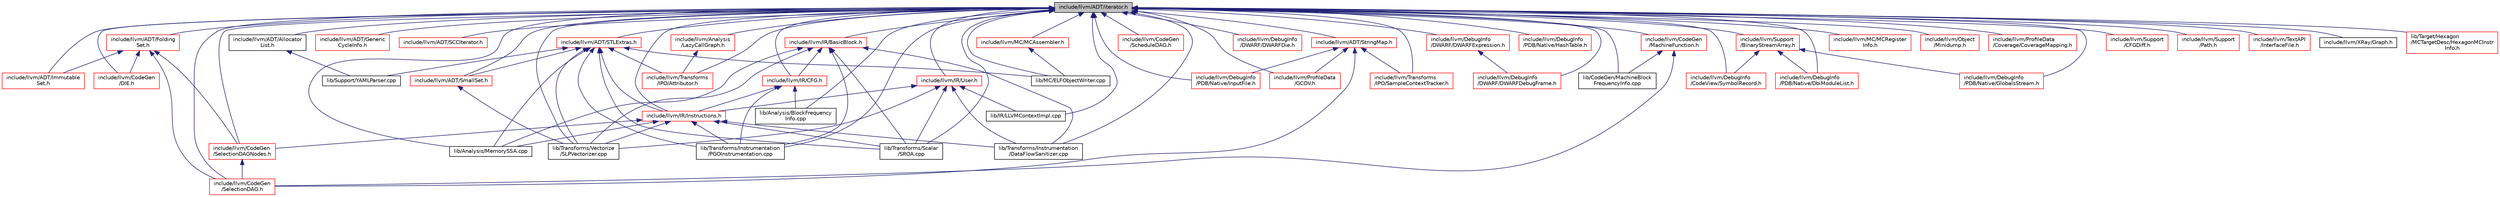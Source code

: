 digraph "include/llvm/ADT/iterator.h"
{
 // LATEX_PDF_SIZE
  bgcolor="transparent";
  edge [fontname="Helvetica",fontsize="10",labelfontname="Helvetica",labelfontsize="10"];
  node [fontname="Helvetica",fontsize="10",shape=record];
  Node1 [label="include/llvm/ADT/iterator.h",height=0.2,width=0.4,color="black", fillcolor="grey75", style="filled", fontcolor="black",tooltip=" "];
  Node1 -> Node2 [dir="back",color="midnightblue",fontsize="10",style="solid",fontname="Helvetica"];
  Node2 [label="include/llvm/ADT/Allocator\lList.h",height=0.2,width=0.4,color="black",URL="$AllocatorList_8h.html",tooltip=" "];
  Node2 -> Node3 [dir="back",color="midnightblue",fontsize="10",style="solid",fontname="Helvetica"];
  Node3 [label="lib/Support/YAMLParser.cpp",height=0.2,width=0.4,color="black",URL="$YAMLParser_8cpp.html",tooltip=" "];
  Node1 -> Node4 [dir="back",color="midnightblue",fontsize="10",style="solid",fontname="Helvetica"];
  Node4 [label="include/llvm/ADT/Folding\lSet.h",height=0.2,width=0.4,color="red",URL="$FoldingSet_8h.html",tooltip=" "];
  Node4 -> Node7 [dir="back",color="midnightblue",fontsize="10",style="solid",fontname="Helvetica"];
  Node7 [label="include/llvm/ADT/Immutable\lSet.h",height=0.2,width=0.4,color="red",URL="$ImmutableSet_8h.html",tooltip=" "];
  Node4 -> Node221 [dir="back",color="midnightblue",fontsize="10",style="solid",fontname="Helvetica"];
  Node221 [label="include/llvm/CodeGen\l/DIE.h",height=0.2,width=0.4,color="red",URL="$DIE_8h.html",tooltip=" "];
  Node4 -> Node259 [dir="back",color="midnightblue",fontsize="10",style="solid",fontname="Helvetica"];
  Node259 [label="include/llvm/CodeGen\l/SelectionDAG.h",height=0.2,width=0.4,color="red",URL="$SelectionDAG_8h.html",tooltip=" "];
  Node4 -> Node1016 [dir="back",color="midnightblue",fontsize="10",style="solid",fontname="Helvetica"];
  Node1016 [label="include/llvm/CodeGen\l/SelectionDAGNodes.h",height=0.2,width=0.4,color="red",URL="$SelectionDAGNodes_8h.html",tooltip=" "];
  Node1016 -> Node259 [dir="back",color="midnightblue",fontsize="10",style="solid",fontname="Helvetica"];
  Node1 -> Node1096 [dir="back",color="midnightblue",fontsize="10",style="solid",fontname="Helvetica"];
  Node1096 [label="include/llvm/ADT/Generic\lCycleInfo.h",height=0.2,width=0.4,color="red",URL="$GenericCycleInfo_8h.html",tooltip="Find all cycles in a control-flow graph, including irreducible loops."];
  Node1 -> Node7 [dir="back",color="midnightblue",fontsize="10",style="solid",fontname="Helvetica"];
  Node1 -> Node1110 [dir="back",color="midnightblue",fontsize="10",style="solid",fontname="Helvetica"];
  Node1110 [label="include/llvm/ADT/SCCIterator.h",height=0.2,width=0.4,color="red",URL="$SCCIterator_8h.html",tooltip=" "];
  Node1 -> Node1124 [dir="back",color="midnightblue",fontsize="10",style="solid",fontname="Helvetica"];
  Node1124 [label="include/llvm/ADT/SmallSet.h",height=0.2,width=0.4,color="red",URL="$SmallSet_8h.html",tooltip=" "];
  Node1124 -> Node120 [dir="back",color="midnightblue",fontsize="10",style="solid",fontname="Helvetica"];
  Node120 [label="lib/Transforms/Vectorize\l/SLPVectorizer.cpp",height=0.2,width=0.4,color="black",URL="$SLPVectorizer_8cpp.html",tooltip=" "];
  Node1 -> Node1805 [dir="back",color="midnightblue",fontsize="10",style="solid",fontname="Helvetica"];
  Node1805 [label="include/llvm/ADT/STLExtras.h",height=0.2,width=0.4,color="red",URL="$STLExtras_8h.html",tooltip=" "];
  Node1805 -> Node1124 [dir="back",color="midnightblue",fontsize="10",style="solid",fontname="Helvetica"];
  Node1805 -> Node3893 [dir="back",color="midnightblue",fontsize="10",style="solid",fontname="Helvetica"];
  Node3893 [label="include/llvm/IR/Instructions.h",height=0.2,width=0.4,color="red",URL="$Instructions_8h.html",tooltip=" "];
  Node3893 -> Node1016 [dir="back",color="midnightblue",fontsize="10",style="solid",fontname="Helvetica"];
  Node3893 -> Node2004 [dir="back",color="midnightblue",fontsize="10",style="solid",fontname="Helvetica"];
  Node2004 [label="lib/Analysis/MemorySSA.cpp",height=0.2,width=0.4,color="black",URL="$MemorySSA_8cpp.html",tooltip=" "];
  Node3893 -> Node1212 [dir="back",color="midnightblue",fontsize="10",style="solid",fontname="Helvetica"];
  Node1212 [label="lib/Transforms/Instrumentation\l/DataFlowSanitizer.cpp",height=0.2,width=0.4,color="black",URL="$DataFlowSanitizer_8cpp.html",tooltip=" "];
  Node3893 -> Node2008 [dir="back",color="midnightblue",fontsize="10",style="solid",fontname="Helvetica"];
  Node2008 [label="lib/Transforms/Instrumentation\l/PGOInstrumentation.cpp",height=0.2,width=0.4,color="black",URL="$PGOInstrumentation_8cpp.html",tooltip=" "];
  Node3893 -> Node1756 [dir="back",color="midnightblue",fontsize="10",style="solid",fontname="Helvetica"];
  Node1756 [label="lib/Transforms/Scalar\l/SROA.cpp",height=0.2,width=0.4,color="black",URL="$SROA_8cpp.html",tooltip=" "];
  Node3893 -> Node120 [dir="back",color="midnightblue",fontsize="10",style="solid",fontname="Helvetica"];
  Node1805 -> Node2031 [dir="back",color="midnightblue",fontsize="10",style="solid",fontname="Helvetica"];
  Node2031 [label="include/llvm/Transforms\l/IPO/Attributor.h",height=0.2,width=0.4,color="red",URL="$Attributor_8h.html",tooltip=" "];
  Node1805 -> Node2004 [dir="back",color="midnightblue",fontsize="10",style="solid",fontname="Helvetica"];
  Node1805 -> Node2690 [dir="back",color="midnightblue",fontsize="10",style="solid",fontname="Helvetica"];
  Node2690 [label="lib/MC/ELFObjectWriter.cpp",height=0.2,width=0.4,color="black",URL="$ELFObjectWriter_8cpp.html",tooltip=" "];
  Node1805 -> Node3 [dir="back",color="midnightblue",fontsize="10",style="solid",fontname="Helvetica"];
  Node1805 -> Node2008 [dir="back",color="midnightblue",fontsize="10",style="solid",fontname="Helvetica"];
  Node1805 -> Node1756 [dir="back",color="midnightblue",fontsize="10",style="solid",fontname="Helvetica"];
  Node1805 -> Node120 [dir="back",color="midnightblue",fontsize="10",style="solid",fontname="Helvetica"];
  Node1 -> Node4436 [dir="back",color="midnightblue",fontsize="10",style="solid",fontname="Helvetica"];
  Node4436 [label="include/llvm/ADT/StringMap.h",height=0.2,width=0.4,color="red",URL="$ADT_2StringMap_8h.html",tooltip=" "];
  Node4436 -> Node259 [dir="back",color="midnightblue",fontsize="10",style="solid",fontname="Helvetica"];
  Node4436 -> Node3080 [dir="back",color="midnightblue",fontsize="10",style="solid",fontname="Helvetica"];
  Node3080 [label="include/llvm/DebugInfo\l/PDB/Native/InputFile.h",height=0.2,width=0.4,color="red",URL="$InputFile_8h.html",tooltip=" "];
  Node4436 -> Node3516 [dir="back",color="midnightblue",fontsize="10",style="solid",fontname="Helvetica"];
  Node3516 [label="include/llvm/ProfileData\l/GCOV.h",height=0.2,width=0.4,color="red",URL="$GCOV_8h.html",tooltip=" "];
  Node4436 -> Node2944 [dir="back",color="midnightblue",fontsize="10",style="solid",fontname="Helvetica"];
  Node2944 [label="include/llvm/Transforms\l/IPO/SampleContextTracker.h",height=0.2,width=0.4,color="red",URL="$SampleContextTracker_8h.html",tooltip=" "];
  Node1 -> Node2326 [dir="back",color="midnightblue",fontsize="10",style="solid",fontname="Helvetica"];
  Node2326 [label="include/llvm/Analysis\l/LazyCallGraph.h",height=0.2,width=0.4,color="red",URL="$LazyCallGraph_8h.html",tooltip=" "];
  Node2326 -> Node2031 [dir="back",color="midnightblue",fontsize="10",style="solid",fontname="Helvetica"];
  Node1 -> Node221 [dir="back",color="midnightblue",fontsize="10",style="solid",fontname="Helvetica"];
  Node1 -> Node1374 [dir="back",color="midnightblue",fontsize="10",style="solid",fontname="Helvetica"];
  Node1374 [label="include/llvm/CodeGen\l/MachineFunction.h",height=0.2,width=0.4,color="red",URL="$MachineFunction_8h.html",tooltip=" "];
  Node1374 -> Node259 [dir="back",color="midnightblue",fontsize="10",style="solid",fontname="Helvetica"];
  Node1374 -> Node1365 [dir="back",color="midnightblue",fontsize="10",style="solid",fontname="Helvetica"];
  Node1365 [label="lib/CodeGen/MachineBlock\lFrequencyInfo.cpp",height=0.2,width=0.4,color="black",URL="$MachineBlockFrequencyInfo_8cpp.html",tooltip=" "];
  Node1 -> Node321 [dir="back",color="midnightblue",fontsize="10",style="solid",fontname="Helvetica"];
  Node321 [label="include/llvm/CodeGen\l/ScheduleDAG.h",height=0.2,width=0.4,color="red",URL="$ScheduleDAG_8h.html",tooltip=" "];
  Node1 -> Node259 [dir="back",color="midnightblue",fontsize="10",style="solid",fontname="Helvetica"];
  Node1 -> Node1016 [dir="back",color="midnightblue",fontsize="10",style="solid",fontname="Helvetica"];
  Node1 -> Node3041 [dir="back",color="midnightblue",fontsize="10",style="solid",fontname="Helvetica"];
  Node3041 [label="include/llvm/DebugInfo\l/CodeView/SymbolRecord.h",height=0.2,width=0.4,color="red",URL="$SymbolRecord_8h.html",tooltip=" "];
  Node1 -> Node3126 [dir="back",color="midnightblue",fontsize="10",style="solid",fontname="Helvetica"];
  Node3126 [label="include/llvm/DebugInfo\l/DWARF/DWARFDebugFrame.h",height=0.2,width=0.4,color="red",URL="$DWARFDebugFrame_8h.html",tooltip=" "];
  Node1 -> Node3397 [dir="back",color="midnightblue",fontsize="10",style="solid",fontname="Helvetica"];
  Node3397 [label="include/llvm/DebugInfo\l/DWARF/DWARFDie.h",height=0.2,width=0.4,color="red",URL="$DWARFDie_8h.html",tooltip=" "];
  Node1 -> Node3515 [dir="back",color="midnightblue",fontsize="10",style="solid",fontname="Helvetica"];
  Node3515 [label="include/llvm/DebugInfo\l/DWARF/DWARFExpression.h",height=0.2,width=0.4,color="red",URL="$DWARFExpression_8h.html",tooltip=" "];
  Node3515 -> Node3126 [dir="back",color="midnightblue",fontsize="10",style="solid",fontname="Helvetica"];
  Node1 -> Node3144 [dir="back",color="midnightblue",fontsize="10",style="solid",fontname="Helvetica"];
  Node3144 [label="include/llvm/DebugInfo\l/PDB/Native/DbiModuleList.h",height=0.2,width=0.4,color="red",URL="$DbiModuleList_8h.html",tooltip=" "];
  Node1 -> Node3068 [dir="back",color="midnightblue",fontsize="10",style="solid",fontname="Helvetica"];
  Node3068 [label="include/llvm/DebugInfo\l/PDB/Native/GlobalsStream.h",height=0.2,width=0.4,color="red",URL="$GlobalsStream_8h.html",tooltip=" "];
  Node1 -> Node3145 [dir="back",color="midnightblue",fontsize="10",style="solid",fontname="Helvetica"];
  Node3145 [label="include/llvm/DebugInfo\l/PDB/Native/HashTable.h",height=0.2,width=0.4,color="red",URL="$HashTable_8h.html",tooltip=" "];
  Node1 -> Node3080 [dir="back",color="midnightblue",fontsize="10",style="solid",fontname="Helvetica"];
  Node1 -> Node3950 [dir="back",color="midnightblue",fontsize="10",style="solid",fontname="Helvetica"];
  Node3950 [label="include/llvm/IR/BasicBlock.h",height=0.2,width=0.4,color="red",URL="$BasicBlock_8h.html",tooltip=" "];
  Node3950 -> Node3892 [dir="back",color="midnightblue",fontsize="10",style="solid",fontname="Helvetica"];
  Node3892 [label="include/llvm/IR/CFG.h",height=0.2,width=0.4,color="red",URL="$IR_2CFG_8h.html",tooltip=" "];
  Node3892 -> Node3893 [dir="back",color="midnightblue",fontsize="10",style="solid",fontname="Helvetica"];
  Node3892 -> Node2321 [dir="back",color="midnightblue",fontsize="10",style="solid",fontname="Helvetica"];
  Node2321 [label="lib/Analysis/BlockFrequency\lInfo.cpp",height=0.2,width=0.4,color="black",URL="$BlockFrequencyInfo_8cpp.html",tooltip=" "];
  Node3892 -> Node2008 [dir="back",color="midnightblue",fontsize="10",style="solid",fontname="Helvetica"];
  Node3950 -> Node2004 [dir="back",color="midnightblue",fontsize="10",style="solid",fontname="Helvetica"];
  Node3950 -> Node1212 [dir="back",color="midnightblue",fontsize="10",style="solid",fontname="Helvetica"];
  Node3950 -> Node2008 [dir="back",color="midnightblue",fontsize="10",style="solid",fontname="Helvetica"];
  Node3950 -> Node1756 [dir="back",color="midnightblue",fontsize="10",style="solid",fontname="Helvetica"];
  Node3950 -> Node120 [dir="back",color="midnightblue",fontsize="10",style="solid",fontname="Helvetica"];
  Node1 -> Node3892 [dir="back",color="midnightblue",fontsize="10",style="solid",fontname="Helvetica"];
  Node1 -> Node3893 [dir="back",color="midnightblue",fontsize="10",style="solid",fontname="Helvetica"];
  Node1 -> Node4410 [dir="back",color="midnightblue",fontsize="10",style="solid",fontname="Helvetica"];
  Node4410 [label="include/llvm/IR/User.h",height=0.2,width=0.4,color="red",URL="$User_8h.html",tooltip=" "];
  Node4410 -> Node3893 [dir="back",color="midnightblue",fontsize="10",style="solid",fontname="Helvetica"];
  Node4410 -> Node1073 [dir="back",color="midnightblue",fontsize="10",style="solid",fontname="Helvetica"];
  Node1073 [label="lib/IR/LLVMContextImpl.cpp",height=0.2,width=0.4,color="black",URL="$LLVMContextImpl_8cpp.html",tooltip=" "];
  Node4410 -> Node1212 [dir="back",color="midnightblue",fontsize="10",style="solid",fontname="Helvetica"];
  Node4410 -> Node1756 [dir="back",color="midnightblue",fontsize="10",style="solid",fontname="Helvetica"];
  Node4410 -> Node120 [dir="back",color="midnightblue",fontsize="10",style="solid",fontname="Helvetica"];
  Node1 -> Node2961 [dir="back",color="midnightblue",fontsize="10",style="solid",fontname="Helvetica"];
  Node2961 [label="include/llvm/MC/MCAssembler.h",height=0.2,width=0.4,color="red",URL="$MCAssembler_8h.html",tooltip=" "];
  Node2961 -> Node2690 [dir="back",color="midnightblue",fontsize="10",style="solid",fontname="Helvetica"];
  Node1 -> Node4287 [dir="back",color="midnightblue",fontsize="10",style="solid",fontname="Helvetica"];
  Node4287 [label="include/llvm/MC/MCRegister\lInfo.h",height=0.2,width=0.4,color="red",URL="$MCRegisterInfo_8h.html",tooltip=" "];
  Node1 -> Node2933 [dir="back",color="midnightblue",fontsize="10",style="solid",fontname="Helvetica"];
  Node2933 [label="include/llvm/Object\l/Minidump.h",height=0.2,width=0.4,color="red",URL="$Object_2Minidump_8h.html",tooltip=" "];
  Node1 -> Node3461 [dir="back",color="midnightblue",fontsize="10",style="solid",fontname="Helvetica"];
  Node3461 [label="include/llvm/ProfileData\l/Coverage/CoverageMapping.h",height=0.2,width=0.4,color="red",URL="$CoverageMapping_8h.html",tooltip=" "];
  Node1 -> Node3516 [dir="back",color="midnightblue",fontsize="10",style="solid",fontname="Helvetica"];
  Node1 -> Node3500 [dir="back",color="midnightblue",fontsize="10",style="solid",fontname="Helvetica"];
  Node3500 [label="include/llvm/Support\l/BinaryStreamArray.h",height=0.2,width=0.4,color="red",URL="$BinaryStreamArray_8h.html",tooltip=" "];
  Node3500 -> Node3041 [dir="back",color="midnightblue",fontsize="10",style="solid",fontname="Helvetica"];
  Node3500 -> Node3144 [dir="back",color="midnightblue",fontsize="10",style="solid",fontname="Helvetica"];
  Node3500 -> Node3068 [dir="back",color="midnightblue",fontsize="10",style="solid",fontname="Helvetica"];
  Node1 -> Node4252 [dir="back",color="midnightblue",fontsize="10",style="solid",fontname="Helvetica"];
  Node4252 [label="include/llvm/Support\l/CFGDiff.h",height=0.2,width=0.4,color="red",URL="$CFGDiff_8h.html",tooltip=" "];
  Node1 -> Node4450 [dir="back",color="midnightblue",fontsize="10",style="solid",fontname="Helvetica"];
  Node4450 [label="include/llvm/Support\l/Path.h",height=0.2,width=0.4,color="red",URL="$Path_8h.html",tooltip=" "];
  Node1 -> Node1763 [dir="back",color="midnightblue",fontsize="10",style="solid",fontname="Helvetica"];
  Node1763 [label="include/llvm/TextAPI\l/InterfaceFile.h",height=0.2,width=0.4,color="red",URL="$InterfaceFile_8h.html",tooltip=" "];
  Node1 -> Node2031 [dir="back",color="midnightblue",fontsize="10",style="solid",fontname="Helvetica"];
  Node1 -> Node2944 [dir="back",color="midnightblue",fontsize="10",style="solid",fontname="Helvetica"];
  Node1 -> Node3815 [dir="back",color="midnightblue",fontsize="10",style="solid",fontname="Helvetica"];
  Node3815 [label="include/llvm/XRay/Graph.h",height=0.2,width=0.4,color="black",URL="$XRay_2Graph_8h.html",tooltip=" "];
  Node1 -> Node2321 [dir="back",color="midnightblue",fontsize="10",style="solid",fontname="Helvetica"];
  Node1 -> Node2004 [dir="back",color="midnightblue",fontsize="10",style="solid",fontname="Helvetica"];
  Node1 -> Node1365 [dir="back",color="midnightblue",fontsize="10",style="solid",fontname="Helvetica"];
  Node1 -> Node1073 [dir="back",color="midnightblue",fontsize="10",style="solid",fontname="Helvetica"];
  Node1 -> Node2690 [dir="back",color="midnightblue",fontsize="10",style="solid",fontname="Helvetica"];
  Node1 -> Node4451 [dir="back",color="midnightblue",fontsize="10",style="solid",fontname="Helvetica"];
  Node4451 [label="lib/Target/Hexagon\l/MCTargetDesc/HexagonMCInstr\lInfo.h",height=0.2,width=0.4,color="red",URL="$HexagonMCInstrInfo_8h.html",tooltip=" "];
  Node1 -> Node1212 [dir="back",color="midnightblue",fontsize="10",style="solid",fontname="Helvetica"];
  Node1 -> Node2008 [dir="back",color="midnightblue",fontsize="10",style="solid",fontname="Helvetica"];
  Node1 -> Node1756 [dir="back",color="midnightblue",fontsize="10",style="solid",fontname="Helvetica"];
  Node1 -> Node120 [dir="back",color="midnightblue",fontsize="10",style="solid",fontname="Helvetica"];
}
